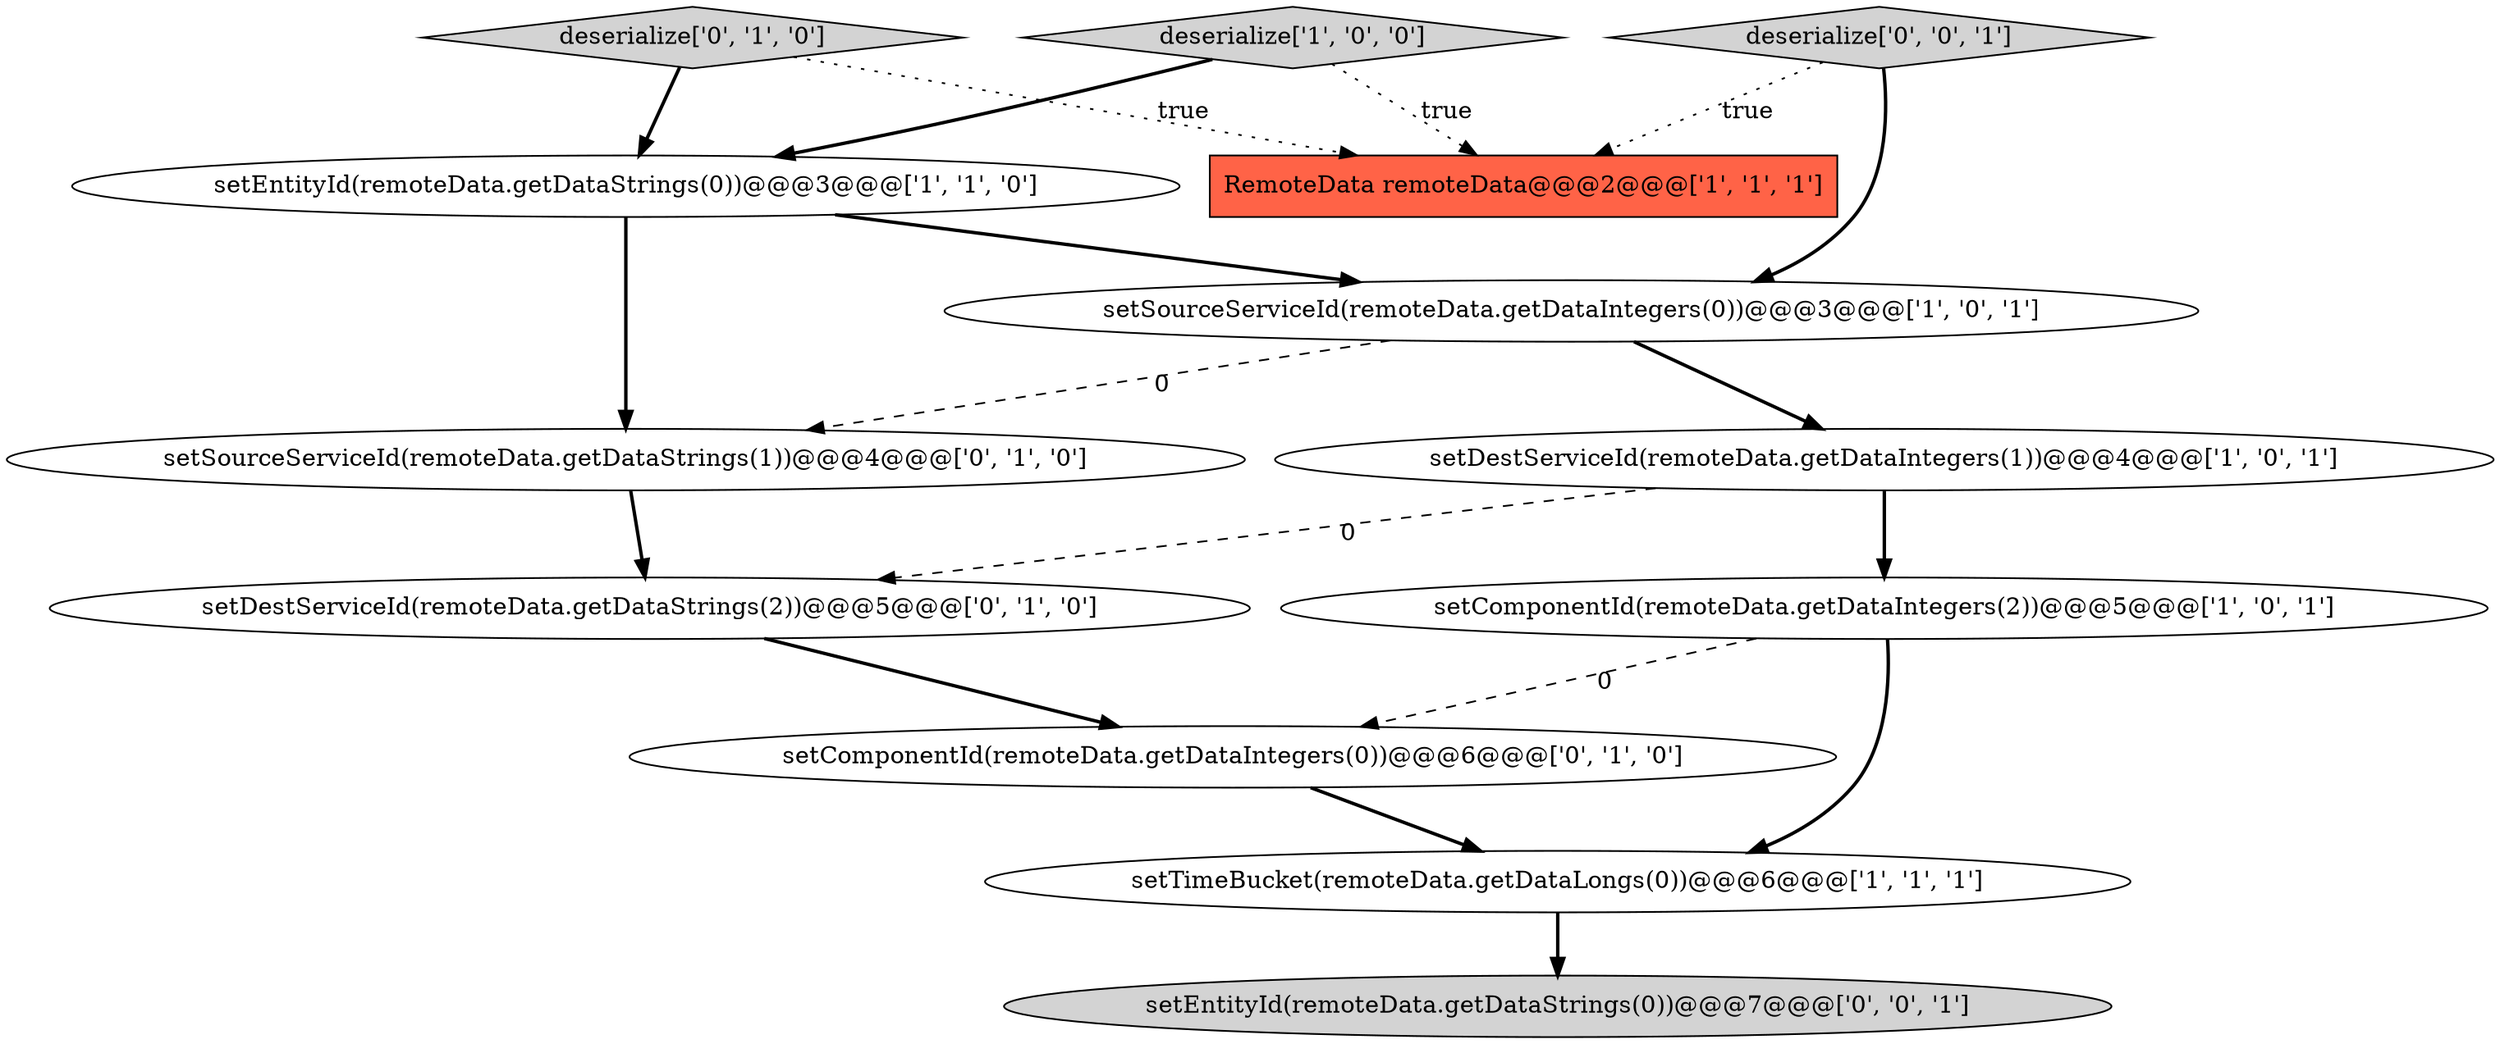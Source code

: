 digraph {
7 [style = filled, label = "deserialize['0', '1', '0']", fillcolor = lightgray, shape = diamond image = "AAA0AAABBB2BBB"];
10 [style = filled, label = "setSourceServiceId(remoteData.getDataStrings(1))@@@4@@@['0', '1', '0']", fillcolor = white, shape = ellipse image = "AAA1AAABBB2BBB"];
8 [style = filled, label = "setComponentId(remoteData.getDataIntegers(0))@@@6@@@['0', '1', '0']", fillcolor = white, shape = ellipse image = "AAA1AAABBB2BBB"];
11 [style = filled, label = "setEntityId(remoteData.getDataStrings(0))@@@7@@@['0', '0', '1']", fillcolor = lightgray, shape = ellipse image = "AAA0AAABBB3BBB"];
5 [style = filled, label = "setTimeBucket(remoteData.getDataLongs(0))@@@6@@@['1', '1', '1']", fillcolor = white, shape = ellipse image = "AAA0AAABBB1BBB"];
9 [style = filled, label = "setDestServiceId(remoteData.getDataStrings(2))@@@5@@@['0', '1', '0']", fillcolor = white, shape = ellipse image = "AAA1AAABBB2BBB"];
3 [style = filled, label = "setComponentId(remoteData.getDataIntegers(2))@@@5@@@['1', '0', '1']", fillcolor = white, shape = ellipse image = "AAA0AAABBB1BBB"];
2 [style = filled, label = "deserialize['1', '0', '0']", fillcolor = lightgray, shape = diamond image = "AAA0AAABBB1BBB"];
12 [style = filled, label = "deserialize['0', '0', '1']", fillcolor = lightgray, shape = diamond image = "AAA0AAABBB3BBB"];
4 [style = filled, label = "RemoteData remoteData@@@2@@@['1', '1', '1']", fillcolor = tomato, shape = box image = "AAA0AAABBB1BBB"];
6 [style = filled, label = "setEntityId(remoteData.getDataStrings(0))@@@3@@@['1', '1', '0']", fillcolor = white, shape = ellipse image = "AAA0AAABBB1BBB"];
1 [style = filled, label = "setDestServiceId(remoteData.getDataIntegers(1))@@@4@@@['1', '0', '1']", fillcolor = white, shape = ellipse image = "AAA0AAABBB1BBB"];
0 [style = filled, label = "setSourceServiceId(remoteData.getDataIntegers(0))@@@3@@@['1', '0', '1']", fillcolor = white, shape = ellipse image = "AAA0AAABBB1BBB"];
2->6 [style = bold, label=""];
6->0 [style = bold, label=""];
0->1 [style = bold, label=""];
12->0 [style = bold, label=""];
7->6 [style = bold, label=""];
1->3 [style = bold, label=""];
0->10 [style = dashed, label="0"];
12->4 [style = dotted, label="true"];
9->8 [style = bold, label=""];
7->4 [style = dotted, label="true"];
3->8 [style = dashed, label="0"];
2->4 [style = dotted, label="true"];
5->11 [style = bold, label=""];
8->5 [style = bold, label=""];
1->9 [style = dashed, label="0"];
3->5 [style = bold, label=""];
10->9 [style = bold, label=""];
6->10 [style = bold, label=""];
}

